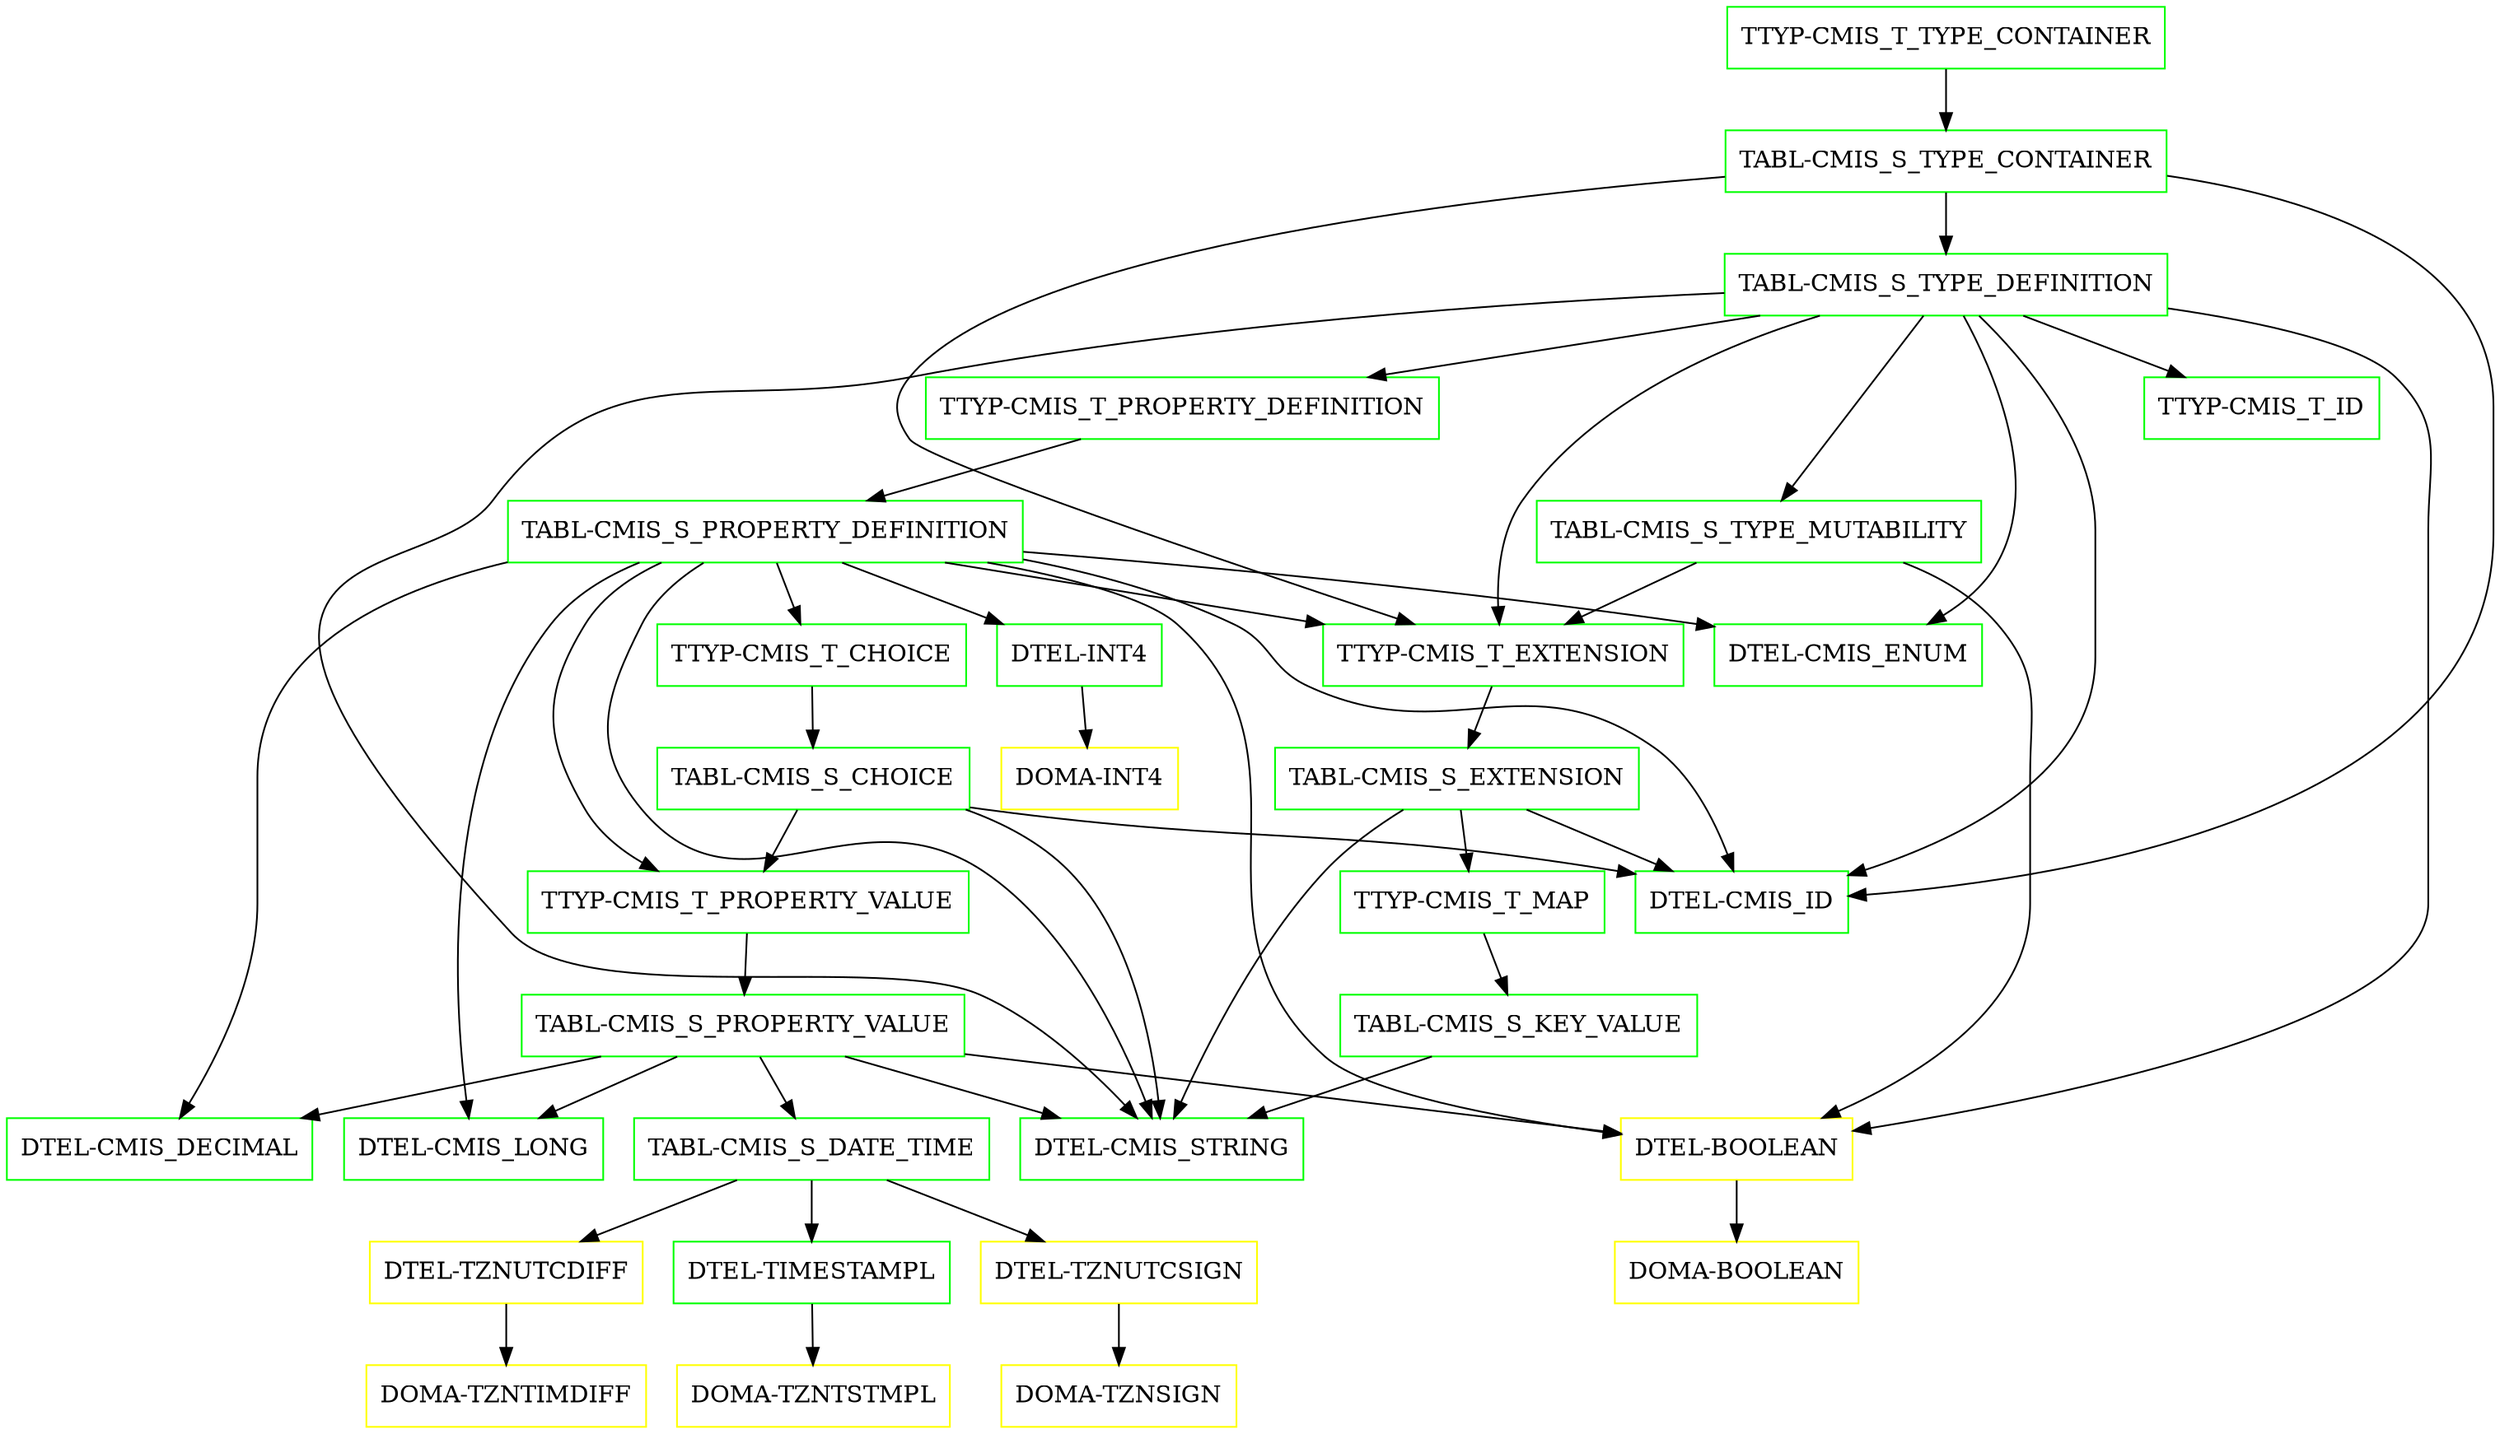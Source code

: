 digraph G {
  "TTYP-CMIS_T_TYPE_CONTAINER" [shape=box,color=green];
  "TABL-CMIS_S_TYPE_CONTAINER" [shape=box,color=green,URL="./TABL_CMIS_S_TYPE_CONTAINER.html"];
  "TTYP-CMIS_T_EXTENSION" [shape=box,color=green,URL="./TTYP_CMIS_T_EXTENSION.html"];
  "TABL-CMIS_S_EXTENSION" [shape=box,color=green,URL="./TABL_CMIS_S_EXTENSION.html"];
  "TTYP-CMIS_T_MAP" [shape=box,color=green,URL="./TTYP_CMIS_T_MAP.html"];
  "TABL-CMIS_S_KEY_VALUE" [shape=box,color=green,URL="./TABL_CMIS_S_KEY_VALUE.html"];
  "DTEL-CMIS_STRING" [shape=box,color=green,URL="./DTEL_CMIS_STRING.html"];
  "DTEL-CMIS_ID" [shape=box,color=green,URL="./DTEL_CMIS_ID.html"];
  "TABL-CMIS_S_TYPE_DEFINITION" [shape=box,color=green,URL="./TABL_CMIS_S_TYPE_DEFINITION.html"];
  "TTYP-CMIS_T_PROPERTY_DEFINITION" [shape=box,color=green,URL="./TTYP_CMIS_T_PROPERTY_DEFINITION.html"];
  "TABL-CMIS_S_PROPERTY_DEFINITION" [shape=box,color=green,URL="./TABL_CMIS_S_PROPERTY_DEFINITION.html"];
  "TTYP-CMIS_T_CHOICE" [shape=box,color=green,URL="./TTYP_CMIS_T_CHOICE.html"];
  "TABL-CMIS_S_CHOICE" [shape=box,color=green,URL="./TABL_CMIS_S_CHOICE.html"];
  "TTYP-CMIS_T_PROPERTY_VALUE" [shape=box,color=green,URL="./TTYP_CMIS_T_PROPERTY_VALUE.html"];
  "TABL-CMIS_S_PROPERTY_VALUE" [shape=box,color=green,URL="./TABL_CMIS_S_PROPERTY_VALUE.html"];
  "TABL-CMIS_S_DATE_TIME" [shape=box,color=green,URL="./TABL_CMIS_S_DATE_TIME.html"];
  "DTEL-TZNUTCSIGN" [shape=box,color=yellow,URL="./DTEL_TZNUTCSIGN.html"];
  "DOMA-TZNSIGN" [shape=box,color=yellow,URL="./DOMA_TZNSIGN.html"];
  "DTEL-TZNUTCDIFF" [shape=box,color=yellow,URL="./DTEL_TZNUTCDIFF.html"];
  "DOMA-TZNTIMDIFF" [shape=box,color=yellow,URL="./DOMA_TZNTIMDIFF.html"];
  "DTEL-TIMESTAMPL" [shape=box,color=green,URL="./DTEL_TIMESTAMPL.html"];
  "DOMA-TZNTSTMPL" [shape=box,color=yellow,URL="./DOMA_TZNTSTMPL.html"];
  "DTEL-CMIS_DECIMAL" [shape=box,color=green,URL="./DTEL_CMIS_DECIMAL.html"];
  "DTEL-CMIS_LONG" [shape=box,color=green,URL="./DTEL_CMIS_LONG.html"];
  "DTEL-BOOLEAN" [shape=box,color=yellow,URL="./DTEL_BOOLEAN.html"];
  "DOMA-BOOLEAN" [shape=box,color=yellow,URL="./DOMA_BOOLEAN.html"];
  "DTEL-INT4" [shape=box,color=green,URL="./DTEL_INT4.html"];
  "DOMA-INT4" [shape=box,color=yellow,URL="./DOMA_INT4.html"];
  "DTEL-CMIS_ENUM" [shape=box,color=green,URL="./DTEL_CMIS_ENUM.html"];
  "TABL-CMIS_S_TYPE_MUTABILITY" [shape=box,color=green,URL="./TABL_CMIS_S_TYPE_MUTABILITY.html"];
  "TTYP-CMIS_T_ID" [shape=box,color=green,URL="./TTYP_CMIS_T_ID.html"];
  "TTYP-CMIS_T_TYPE_CONTAINER" -> "TABL-CMIS_S_TYPE_CONTAINER";
  "TABL-CMIS_S_TYPE_CONTAINER" -> "DTEL-CMIS_ID";
  "TABL-CMIS_S_TYPE_CONTAINER" -> "TABL-CMIS_S_TYPE_DEFINITION";
  "TABL-CMIS_S_TYPE_CONTAINER" -> "TTYP-CMIS_T_EXTENSION";
  "TTYP-CMIS_T_EXTENSION" -> "TABL-CMIS_S_EXTENSION";
  "TABL-CMIS_S_EXTENSION" -> "DTEL-CMIS_ID";
  "TABL-CMIS_S_EXTENSION" -> "DTEL-CMIS_STRING";
  "TABL-CMIS_S_EXTENSION" -> "TTYP-CMIS_T_MAP";
  "TTYP-CMIS_T_MAP" -> "TABL-CMIS_S_KEY_VALUE";
  "TABL-CMIS_S_KEY_VALUE" -> "DTEL-CMIS_STRING";
  "TABL-CMIS_S_TYPE_DEFINITION" -> "DTEL-CMIS_ID";
  "TABL-CMIS_S_TYPE_DEFINITION" -> "DTEL-CMIS_STRING";
  "TABL-CMIS_S_TYPE_DEFINITION" -> "DTEL-CMIS_ENUM";
  "TABL-CMIS_S_TYPE_DEFINITION" -> "DTEL-BOOLEAN";
  "TABL-CMIS_S_TYPE_DEFINITION" -> "TTYP-CMIS_T_ID";
  "TABL-CMIS_S_TYPE_DEFINITION" -> "TABL-CMIS_S_TYPE_MUTABILITY";
  "TABL-CMIS_S_TYPE_DEFINITION" -> "TTYP-CMIS_T_PROPERTY_DEFINITION";
  "TABL-CMIS_S_TYPE_DEFINITION" -> "TTYP-CMIS_T_EXTENSION";
  "TTYP-CMIS_T_PROPERTY_DEFINITION" -> "TABL-CMIS_S_PROPERTY_DEFINITION";
  "TABL-CMIS_S_PROPERTY_DEFINITION" -> "DTEL-CMIS_ID";
  "TABL-CMIS_S_PROPERTY_DEFINITION" -> "DTEL-CMIS_STRING";
  "TABL-CMIS_S_PROPERTY_DEFINITION" -> "DTEL-CMIS_ENUM";
  "TABL-CMIS_S_PROPERTY_DEFINITION" -> "DTEL-BOOLEAN";
  "TABL-CMIS_S_PROPERTY_DEFINITION" -> "DTEL-INT4";
  "TABL-CMIS_S_PROPERTY_DEFINITION" -> "DTEL-CMIS_DECIMAL";
  "TABL-CMIS_S_PROPERTY_DEFINITION" -> "DTEL-CMIS_LONG";
  "TABL-CMIS_S_PROPERTY_DEFINITION" -> "TTYP-CMIS_T_PROPERTY_VALUE";
  "TABL-CMIS_S_PROPERTY_DEFINITION" -> "TTYP-CMIS_T_CHOICE";
  "TABL-CMIS_S_PROPERTY_DEFINITION" -> "TTYP-CMIS_T_EXTENSION";
  "TTYP-CMIS_T_CHOICE" -> "TABL-CMIS_S_CHOICE";
  "TABL-CMIS_S_CHOICE" -> "DTEL-CMIS_ID";
  "TABL-CMIS_S_CHOICE" -> "DTEL-CMIS_STRING";
  "TABL-CMIS_S_CHOICE" -> "TTYP-CMIS_T_PROPERTY_VALUE";
  "TTYP-CMIS_T_PROPERTY_VALUE" -> "TABL-CMIS_S_PROPERTY_VALUE";
  "TABL-CMIS_S_PROPERTY_VALUE" -> "DTEL-CMIS_STRING";
  "TABL-CMIS_S_PROPERTY_VALUE" -> "DTEL-BOOLEAN";
  "TABL-CMIS_S_PROPERTY_VALUE" -> "DTEL-CMIS_LONG";
  "TABL-CMIS_S_PROPERTY_VALUE" -> "DTEL-CMIS_DECIMAL";
  "TABL-CMIS_S_PROPERTY_VALUE" -> "TABL-CMIS_S_DATE_TIME";
  "TABL-CMIS_S_DATE_TIME" -> "DTEL-TIMESTAMPL";
  "TABL-CMIS_S_DATE_TIME" -> "DTEL-TZNUTCDIFF";
  "TABL-CMIS_S_DATE_TIME" -> "DTEL-TZNUTCSIGN";
  "DTEL-TZNUTCSIGN" -> "DOMA-TZNSIGN";
  "DTEL-TZNUTCDIFF" -> "DOMA-TZNTIMDIFF";
  "DTEL-TIMESTAMPL" -> "DOMA-TZNTSTMPL";
  "DTEL-BOOLEAN" -> "DOMA-BOOLEAN";
  "DTEL-INT4" -> "DOMA-INT4";
  "TABL-CMIS_S_TYPE_MUTABILITY" -> "DTEL-BOOLEAN";
  "TABL-CMIS_S_TYPE_MUTABILITY" -> "TTYP-CMIS_T_EXTENSION";
}
